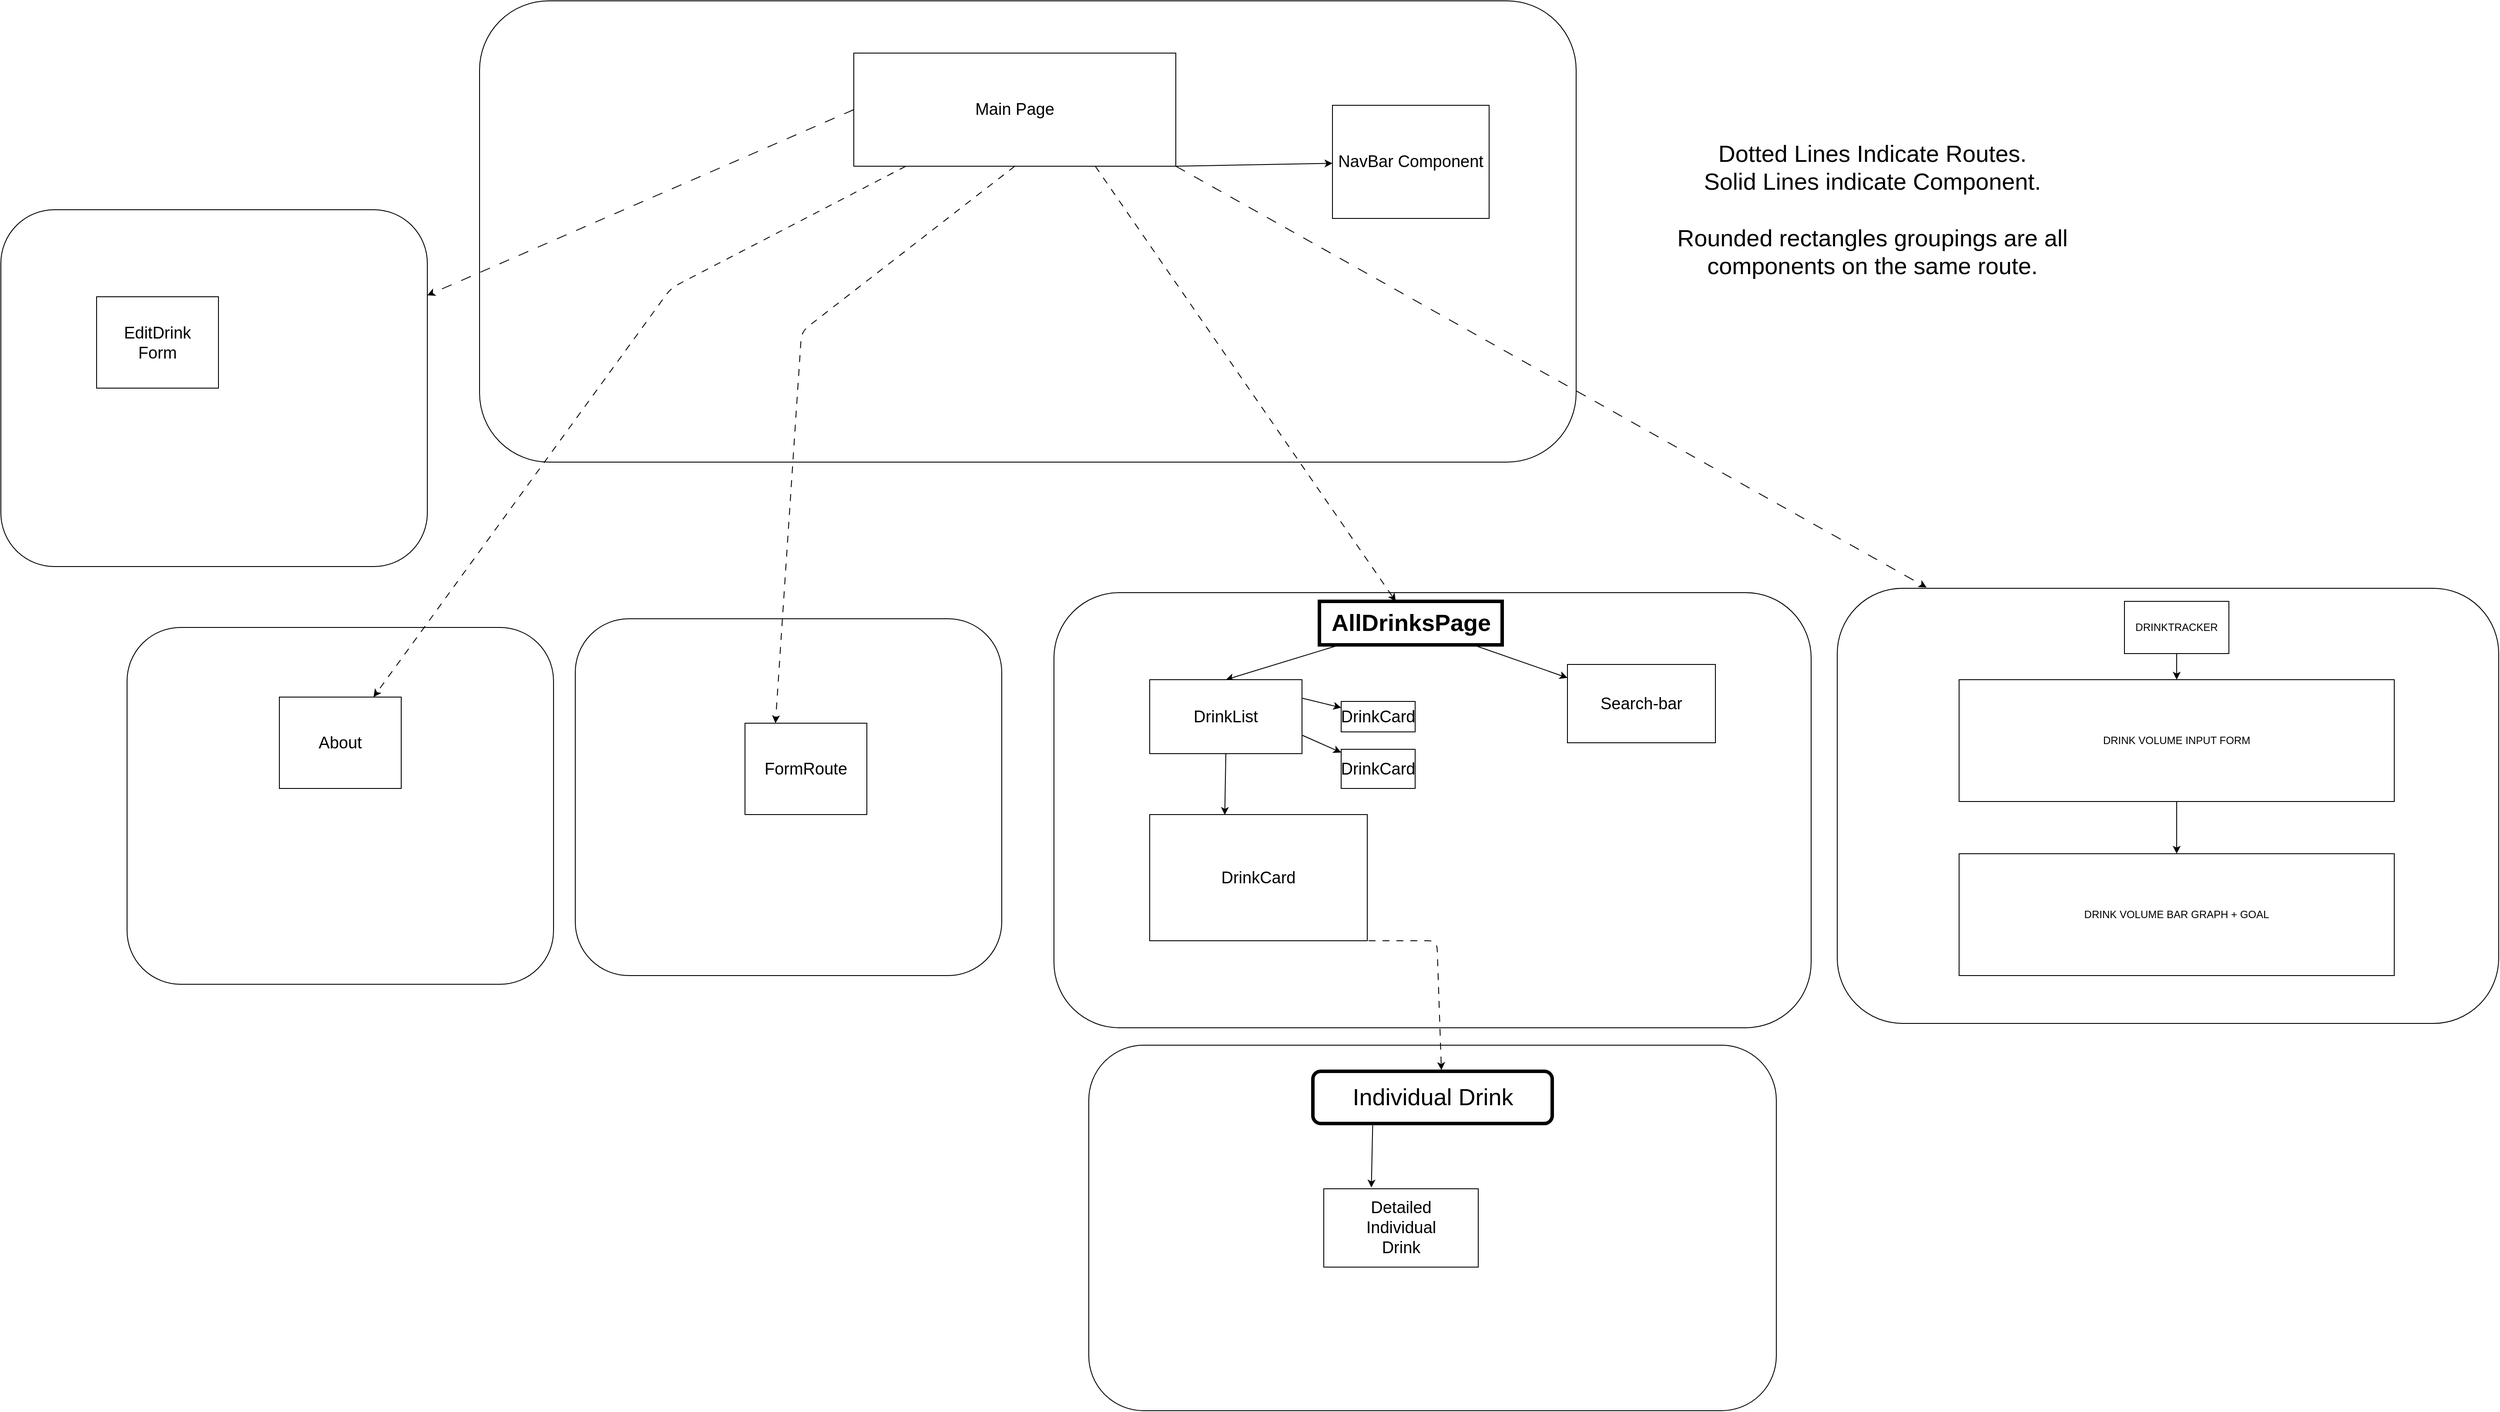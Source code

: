 <mxfile>
    <diagram id="QXUMwPU5-PL0OwosUBug" name="Page-1">
        <mxGraphModel dx="3827" dy="2053" grid="1" gridSize="10" guides="1" tooltips="1" connect="1" arrows="1" fold="1" page="0" pageScale="1" pageWidth="850" pageHeight="1100" math="0" shadow="0">
            <root>
                <mxCell id="0"/>
                <mxCell id="1" parent="0"/>
                <mxCell id="38" value="" style="rounded=1;whiteSpace=wrap;html=1;fontSize=19;" parent="1" vertex="1">
                    <mxGeometry x="480" y="670" width="870" height="500" as="geometry"/>
                </mxCell>
                <mxCell id="37" value="" style="rounded=1;whiteSpace=wrap;html=1;fontSize=19;" parent="1" vertex="1">
                    <mxGeometry x="-585" y="710" width="490" height="410" as="geometry"/>
                </mxCell>
                <mxCell id="36" value="" style="rounded=1;whiteSpace=wrap;html=1;fontSize=19;" parent="1" vertex="1">
                    <mxGeometry x="-180" y="-10" width="1260" height="530" as="geometry"/>
                </mxCell>
                <mxCell id="41" style="edgeStyle=none;html=1;fontSize=27;entryX=0.5;entryY=0;entryDx=0;entryDy=0;" parent="1" source="40" target="42" edge="1">
                    <mxGeometry relative="1" as="geometry"/>
                </mxCell>
                <mxCell id="56" style="edgeStyle=none;html=1;exitX=0.75;exitY=1;exitDx=0;exitDy=0;fontSize=27;dashed=1;dashPattern=8 8;" parent="1" source="2" target="40" edge="1">
                    <mxGeometry relative="1" as="geometry"/>
                </mxCell>
                <mxCell id="71" style="edgeStyle=none;html=1;exitX=1;exitY=1;exitDx=0;exitDy=0;fontSize=27;" parent="1" source="2" target="70" edge="1">
                    <mxGeometry relative="1" as="geometry"/>
                </mxCell>
                <mxCell id="81" style="edgeStyle=none;html=1;exitX=1;exitY=1;exitDx=0;exitDy=0;entryX=0.135;entryY=-0.002;entryDx=0;entryDy=0;entryPerimeter=0;dashed=1;dashPattern=12 12;" parent="1" source="2" target="79" edge="1">
                    <mxGeometry relative="1" as="geometry"/>
                </mxCell>
                <mxCell id="92" style="edgeStyle=none;html=1;exitX=0;exitY=0.5;exitDx=0;exitDy=0;dashed=1;dashPattern=12 12;" edge="1" parent="1" source="2" target="89">
                    <mxGeometry relative="1" as="geometry"/>
                </mxCell>
                <mxCell id="2" value="Main Page" style="whiteSpace=wrap;html=1;fontSize=19;" parent="1" vertex="1">
                    <mxGeometry x="250" y="50" width="370" height="130" as="geometry"/>
                </mxCell>
                <mxCell id="3" value="About" style="whiteSpace=wrap;html=1;fontSize=19;" parent="1" vertex="1">
                    <mxGeometry x="-410" y="790" width="140" height="105" as="geometry"/>
                </mxCell>
                <mxCell id="15" style="edgeStyle=none;html=1;fontSize=19;dashed=1;dashPattern=8 8;" parent="1" source="2" target="3" edge="1">
                    <mxGeometry relative="1" as="geometry">
                        <Array as="points">
                            <mxPoint x="40" y="320"/>
                        </Array>
                    </mxGeometry>
                </mxCell>
                <mxCell id="17" value="DrinkCard" style="whiteSpace=wrap;html=1;fontSize=19;" parent="1" vertex="1">
                    <mxGeometry x="590" y="925" width="250" height="145" as="geometry"/>
                </mxCell>
                <mxCell id="40" value="AllDrinksPage" style="text;html=1;align=center;verticalAlign=middle;resizable=0;points=[];autosize=1;strokeColor=default;fillColor=none;fontSize=27;fontStyle=1;strokeWidth=4;" parent="1" vertex="1">
                    <mxGeometry x="785" y="680" width="210" height="50" as="geometry"/>
                </mxCell>
                <mxCell id="44" style="edgeStyle=none;html=1;exitX=0.5;exitY=1;exitDx=0;exitDy=0;fontSize=27;entryX=0.345;entryY=0.003;entryDx=0;entryDy=0;entryPerimeter=0;" parent="1" source="42" target="17" edge="1">
                    <mxGeometry relative="1" as="geometry"/>
                </mxCell>
                <mxCell id="67" style="edgeStyle=none;html=1;exitX=1;exitY=0.25;exitDx=0;exitDy=0;fontSize=27;" parent="1" source="42" target="65" edge="1">
                    <mxGeometry relative="1" as="geometry"/>
                </mxCell>
                <mxCell id="73" style="edgeStyle=none;html=1;exitX=1;exitY=0.75;exitDx=0;exitDy=0;" parent="1" source="42" target="64" edge="1">
                    <mxGeometry relative="1" as="geometry"/>
                </mxCell>
                <mxCell id="42" value="DrinkList" style="whiteSpace=wrap;html=1;fontSize=19;" parent="1" vertex="1">
                    <mxGeometry x="590" y="770" width="175" height="85" as="geometry"/>
                </mxCell>
                <mxCell id="48" value="Dotted Lines Indicate Routes.&lt;br&gt;Solid Lines indicate Component.&lt;br&gt;&lt;br&gt;Rounded rectangles groupings are all&lt;br&gt;components on the same route." style="text;html=1;align=center;verticalAlign=middle;resizable=0;points=[];autosize=1;strokeColor=none;fillColor=none;fontSize=27;" parent="1" vertex="1">
                    <mxGeometry x="1185" y="140" width="470" height="180" as="geometry"/>
                </mxCell>
                <mxCell id="50" value="" style="rounded=1;whiteSpace=wrap;html=1;fontSize=19;" parent="1" vertex="1">
                    <mxGeometry x="-70" y="700" width="490" height="410" as="geometry"/>
                </mxCell>
                <mxCell id="8" value="FormRoute" style="whiteSpace=wrap;html=1;fontSize=19;" parent="1" vertex="1">
                    <mxGeometry x="125" y="820" width="140" height="105" as="geometry"/>
                </mxCell>
                <mxCell id="57" style="edgeStyle=none;html=1;exitX=0.5;exitY=1;exitDx=0;exitDy=0;entryX=0.25;entryY=0;entryDx=0;entryDy=0;dashed=1;dashPattern=8 8;fontSize=27;" parent="1" source="2" target="8" edge="1">
                    <mxGeometry relative="1" as="geometry">
                        <Array as="points">
                            <mxPoint x="190" y="370"/>
                        </Array>
                    </mxGeometry>
                </mxCell>
                <mxCell id="58" value="" style="rounded=1;whiteSpace=wrap;html=1;fontSize=19;" parent="1" vertex="1">
                    <mxGeometry x="520" y="1190" width="790" height="420" as="geometry"/>
                </mxCell>
                <mxCell id="68" style="edgeStyle=none;html=1;exitX=0.25;exitY=1;exitDx=0;exitDy=0;fontSize=27;entryX=0.308;entryY=-0.016;entryDx=0;entryDy=0;entryPerimeter=0;" parent="1" source="59" target="63" edge="1">
                    <mxGeometry relative="1" as="geometry"/>
                </mxCell>
                <mxCell id="59" value="Individual Drink" style="rounded=1;whiteSpace=wrap;html=1;strokeColor=default;strokeWidth=4;fontSize=27;" parent="1" vertex="1">
                    <mxGeometry x="777.5" y="1220" width="275" height="60" as="geometry"/>
                </mxCell>
                <mxCell id="60" style="edgeStyle=none;html=1;exitX=0.75;exitY=1;exitDx=0;exitDy=0;dashed=1;dashPattern=8 8;fontSize=27;entryX=0.537;entryY=-0.024;entryDx=0;entryDy=0;entryPerimeter=0;" parent="1" source="17" target="59" edge="1">
                    <mxGeometry relative="1" as="geometry">
                        <Array as="points">
                            <mxPoint x="920" y="1070"/>
                        </Array>
                    </mxGeometry>
                </mxCell>
                <mxCell id="63" value="Detailed&lt;br&gt;Individual&lt;br&gt;Drink" style="whiteSpace=wrap;html=1;fontSize=19;" parent="1" vertex="1">
                    <mxGeometry x="790" y="1355" width="177.5" height="90" as="geometry"/>
                </mxCell>
                <mxCell id="64" value="DrinkCard" style="whiteSpace=wrap;html=1;fontSize=19;" parent="1" vertex="1">
                    <mxGeometry x="810" y="850" width="85" height="45" as="geometry"/>
                </mxCell>
                <mxCell id="65" value="DrinkCard" style="whiteSpace=wrap;html=1;fontSize=19;" parent="1" vertex="1">
                    <mxGeometry x="810" y="795" width="85" height="35" as="geometry"/>
                </mxCell>
                <mxCell id="70" value="NavBar Component" style="whiteSpace=wrap;html=1;fontSize=19;" parent="1" vertex="1">
                    <mxGeometry x="800" y="110" width="180" height="130" as="geometry"/>
                </mxCell>
                <mxCell id="72" value="Search-bar" style="whiteSpace=wrap;html=1;fontSize=19;" parent="1" vertex="1">
                    <mxGeometry x="1070" y="752.5" width="170" height="90" as="geometry"/>
                </mxCell>
                <mxCell id="78" value="" style="endArrow=classic;html=1;" parent="1" source="40" target="72" edge="1">
                    <mxGeometry width="50" height="50" relative="1" as="geometry">
                        <mxPoint x="1080" y="740" as="sourcePoint"/>
                        <mxPoint x="1130" y="690" as="targetPoint"/>
                    </mxGeometry>
                </mxCell>
                <mxCell id="79" value="" style="rounded=1;whiteSpace=wrap;html=1;fontSize=19;" parent="1" vertex="1">
                    <mxGeometry x="1380" y="665" width="760" height="500" as="geometry"/>
                </mxCell>
                <mxCell id="88" style="edgeStyle=none;html=1;exitX=0.5;exitY=1;exitDx=0;exitDy=0;" parent="1" source="83" target="87" edge="1">
                    <mxGeometry relative="1" as="geometry"/>
                </mxCell>
                <mxCell id="83" value="DRINK VOLUME INPUT FORM" style="whiteSpace=wrap;html=1;" parent="1" vertex="1">
                    <mxGeometry x="1520" y="770" width="500" height="140" as="geometry"/>
                </mxCell>
                <mxCell id="85" style="edgeStyle=none;html=1;exitX=0.5;exitY=1;exitDx=0;exitDy=0;" parent="1" source="84" target="83" edge="1">
                    <mxGeometry relative="1" as="geometry"/>
                </mxCell>
                <mxCell id="84" value="DRINKTRACKER" style="whiteSpace=wrap;html=1;" parent="1" vertex="1">
                    <mxGeometry x="1710" y="680" width="120" height="60" as="geometry"/>
                </mxCell>
                <mxCell id="87" value="DRINK VOLUME BAR GRAPH + GOAL" style="whiteSpace=wrap;html=1;" parent="1" vertex="1">
                    <mxGeometry x="1520" y="970" width="500" height="140" as="geometry"/>
                </mxCell>
                <mxCell id="89" value="" style="rounded=1;whiteSpace=wrap;html=1;fontSize=19;" vertex="1" parent="1">
                    <mxGeometry x="-730" y="230" width="490" height="410" as="geometry"/>
                </mxCell>
                <mxCell id="90" value="EditDrink&lt;br&gt;Form" style="whiteSpace=wrap;html=1;fontSize=19;" vertex="1" parent="1">
                    <mxGeometry x="-620" y="330" width="140" height="105" as="geometry"/>
                </mxCell>
            </root>
        </mxGraphModel>
    </diagram>
</mxfile>